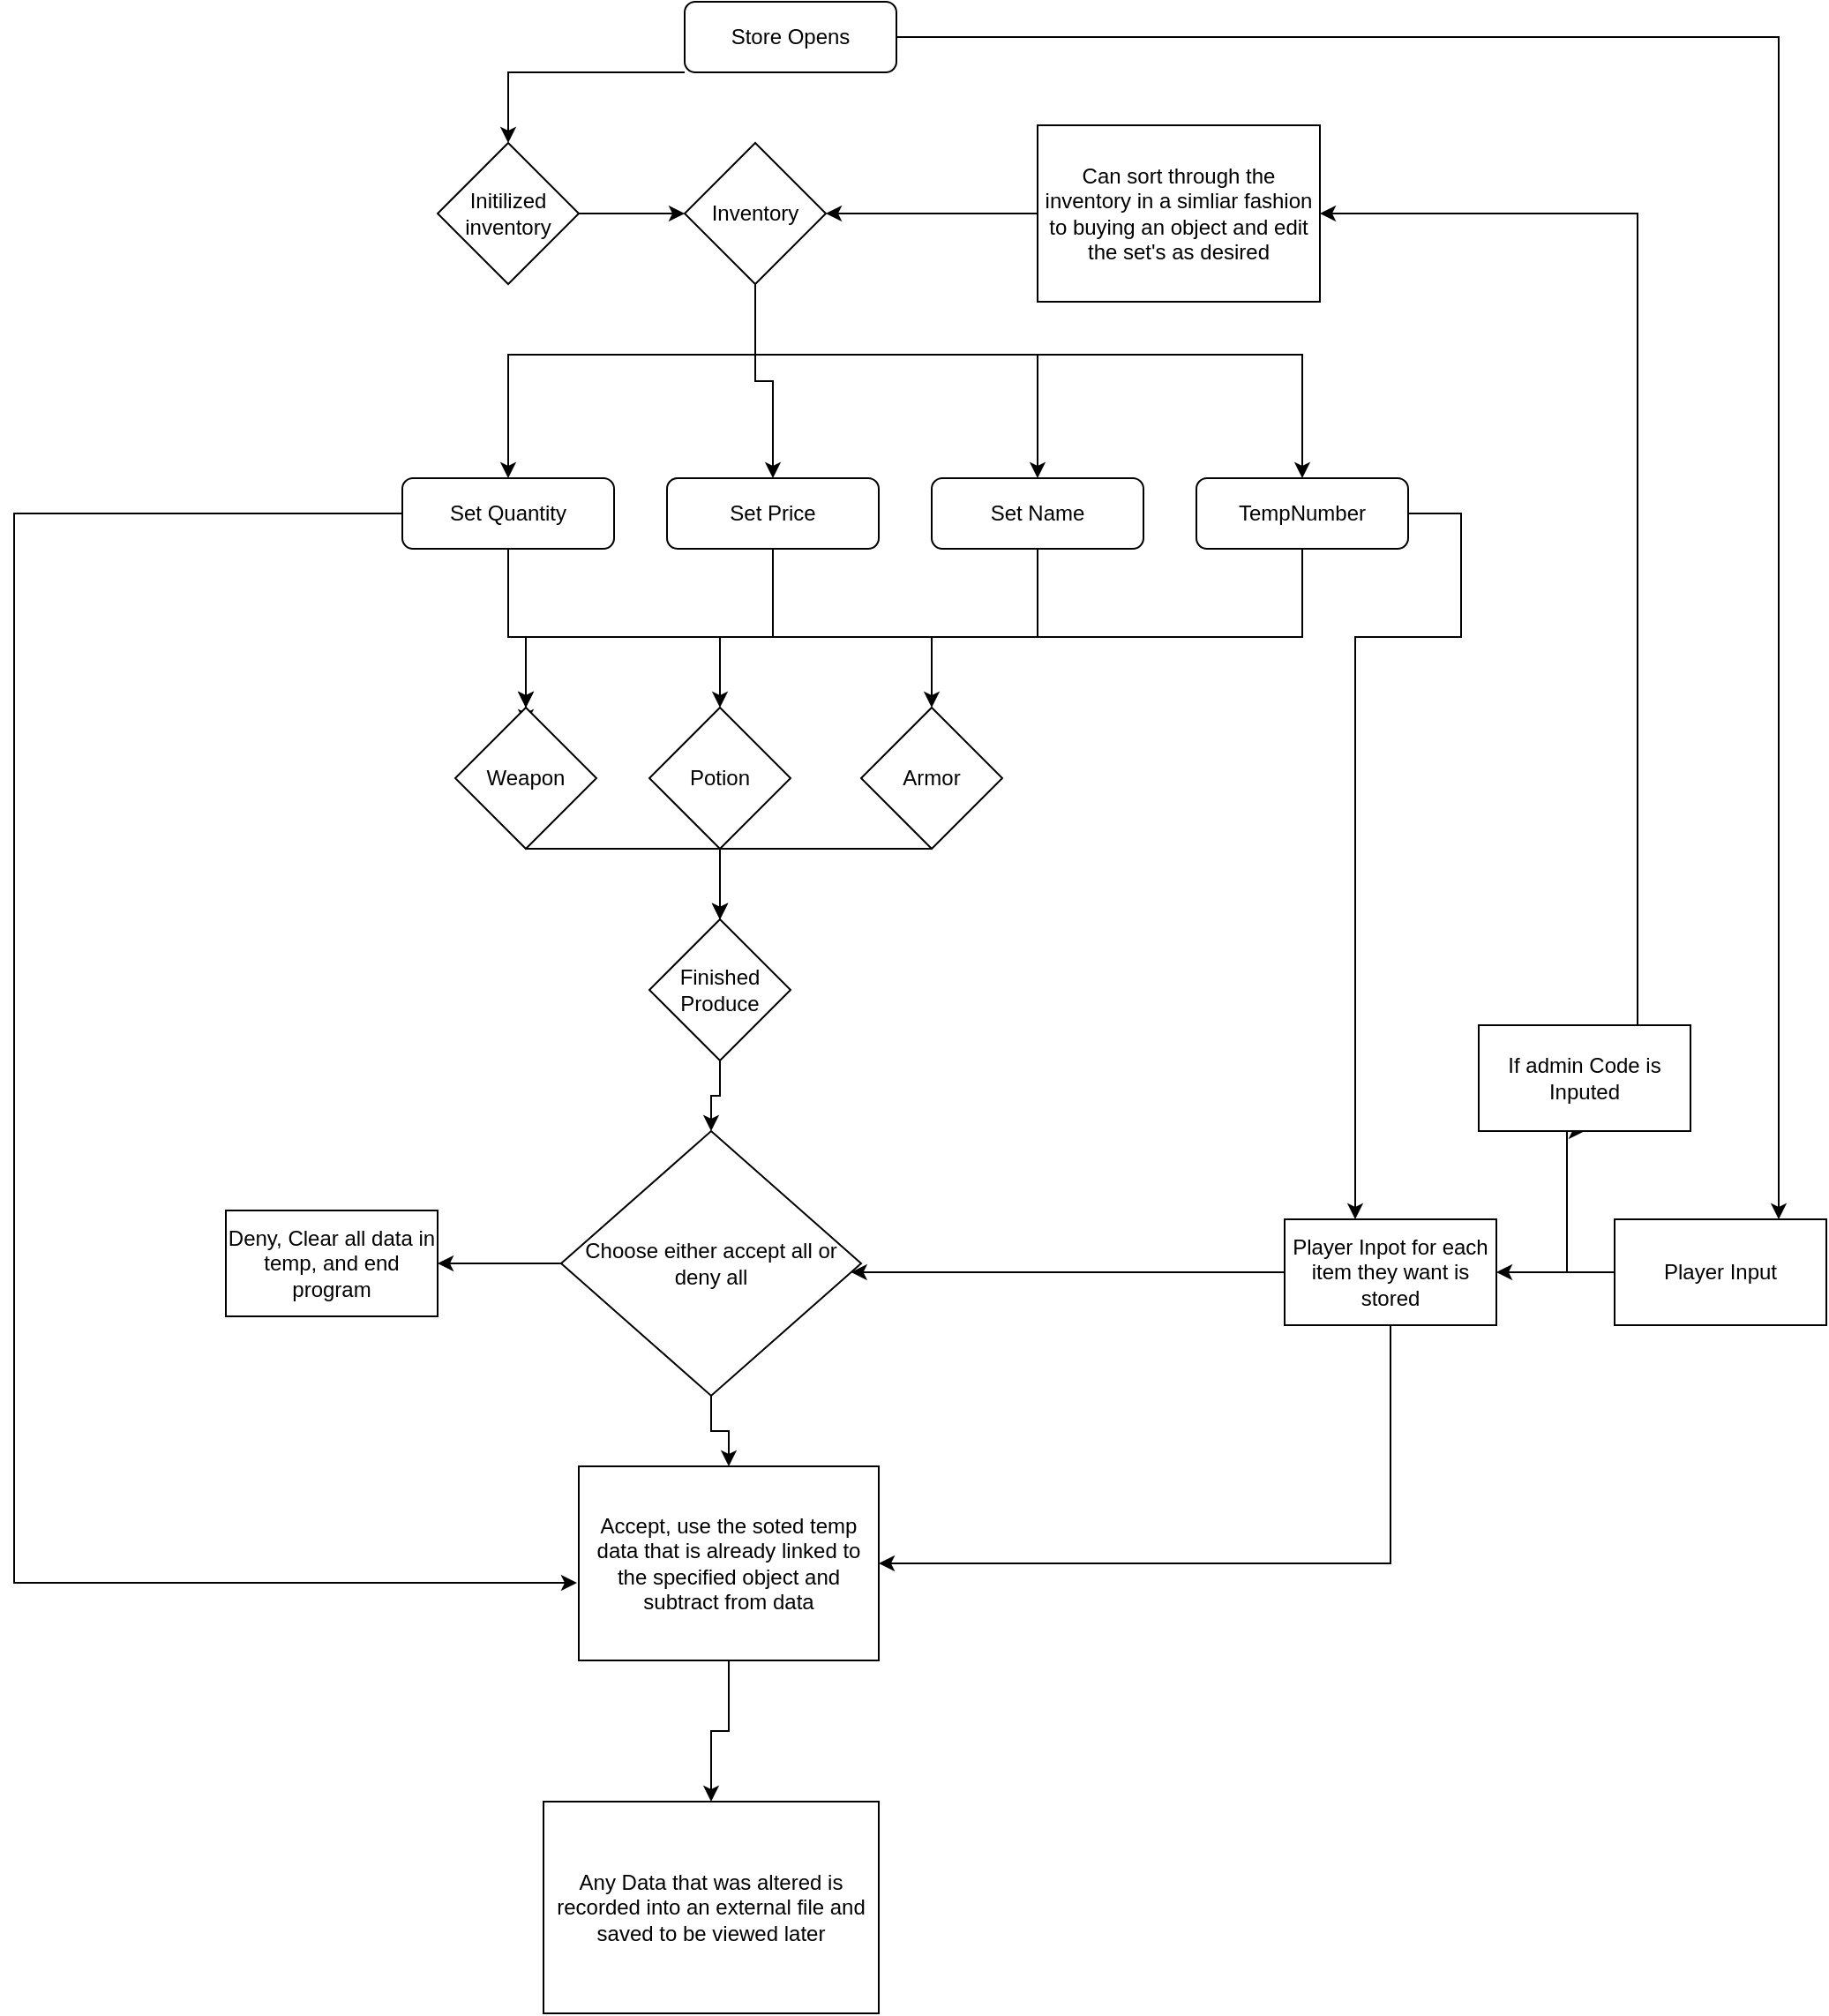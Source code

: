 <mxfile version="26.0.16">
  <diagram id="C5RBs43oDa-KdzZeNtuy" name="Page-1">
    <mxGraphModel dx="2261" dy="844" grid="1" gridSize="10" guides="1" tooltips="1" connect="1" arrows="1" fold="1" page="1" pageScale="1" pageWidth="827" pageHeight="1169" math="0" shadow="0">
      <root>
        <mxCell id="WIyWlLk6GJQsqaUBKTNV-0" />
        <mxCell id="WIyWlLk6GJQsqaUBKTNV-1" parent="WIyWlLk6GJQsqaUBKTNV-0" />
        <mxCell id="nlBTBkDzDQeFi8UasMGt-0" style="edgeStyle=orthogonalEdgeStyle;rounded=0;orthogonalLoop=1;jettySize=auto;html=1;entryX=0.5;entryY=0;entryDx=0;entryDy=0;" parent="WIyWlLk6GJQsqaUBKTNV-1" source="WIyWlLk6GJQsqaUBKTNV-3" target="S-M0DaGKa0kBG_VYJ0_h-0" edge="1">
          <mxGeometry relative="1" as="geometry">
            <Array as="points">
              <mxPoint x="80" y="40" />
            </Array>
            <mxPoint x="240" y="120" as="targetPoint" />
          </mxGeometry>
        </mxCell>
        <mxCell id="cQCuIxsAm1h6pDY57uy_-7" style="edgeStyle=orthogonalEdgeStyle;rounded=0;orthogonalLoop=1;jettySize=auto;html=1;" parent="WIyWlLk6GJQsqaUBKTNV-1" source="WIyWlLk6GJQsqaUBKTNV-3" target="cQCuIxsAm1h6pDY57uy_-6" edge="1">
          <mxGeometry relative="1" as="geometry">
            <Array as="points">
              <mxPoint x="800" y="20" />
              <mxPoint x="800" y="720" />
            </Array>
          </mxGeometry>
        </mxCell>
        <mxCell id="WIyWlLk6GJQsqaUBKTNV-3" value="Store Opens" style="rounded=1;whiteSpace=wrap;html=1;fontSize=12;glass=0;strokeWidth=1;shadow=0;" parent="WIyWlLk6GJQsqaUBKTNV-1" vertex="1">
          <mxGeometry x="180" width="120" height="40" as="geometry" />
        </mxCell>
        <mxCell id="xdZxrkd829JprFAvH_f5-11" style="edgeStyle=orthogonalEdgeStyle;rounded=0;orthogonalLoop=1;jettySize=auto;html=1;" parent="WIyWlLk6GJQsqaUBKTNV-1" source="WIyWlLk6GJQsqaUBKTNV-7" target="cQCuIxsAm1h6pDY57uy_-2" edge="1">
          <mxGeometry relative="1" as="geometry">
            <Array as="points">
              <mxPoint x="380" y="360" />
              <mxPoint x="90" y="360" />
            </Array>
          </mxGeometry>
        </mxCell>
        <mxCell id="xdZxrkd829JprFAvH_f5-14" style="edgeStyle=orthogonalEdgeStyle;rounded=0;orthogonalLoop=1;jettySize=auto;html=1;" parent="WIyWlLk6GJQsqaUBKTNV-1" source="WIyWlLk6GJQsqaUBKTNV-7" target="cQCuIxsAm1h6pDY57uy_-0" edge="1">
          <mxGeometry relative="1" as="geometry">
            <Array as="points">
              <mxPoint x="380" y="360" />
              <mxPoint x="320" y="360" />
            </Array>
          </mxGeometry>
        </mxCell>
        <mxCell id="WIyWlLk6GJQsqaUBKTNV-7" value="Set Name" style="rounded=1;whiteSpace=wrap;html=1;fontSize=12;glass=0;strokeWidth=1;shadow=0;" parent="WIyWlLk6GJQsqaUBKTNV-1" vertex="1">
          <mxGeometry x="320" y="270" width="120" height="40" as="geometry" />
        </mxCell>
        <mxCell id="xdZxrkd829JprFAvH_f5-10" style="edgeStyle=orthogonalEdgeStyle;rounded=0;orthogonalLoop=1;jettySize=auto;html=1;" parent="WIyWlLk6GJQsqaUBKTNV-1" source="WIyWlLk6GJQsqaUBKTNV-11" edge="1">
          <mxGeometry relative="1" as="geometry">
            <mxPoint x="90" y="410" as="targetPoint" />
            <Array as="points">
              <mxPoint x="230" y="360" />
              <mxPoint x="91" y="360" />
            </Array>
          </mxGeometry>
        </mxCell>
        <mxCell id="WIyWlLk6GJQsqaUBKTNV-11" value="Set Quantity" style="rounded=1;whiteSpace=wrap;html=1;fontSize=12;glass=0;strokeWidth=1;shadow=0;" parent="WIyWlLk6GJQsqaUBKTNV-1" vertex="1">
          <mxGeometry x="20" y="270" width="120" height="40" as="geometry" />
        </mxCell>
        <mxCell id="xdZxrkd829JprFAvH_f5-18" style="edgeStyle=orthogonalEdgeStyle;rounded=0;orthogonalLoop=1;jettySize=auto;html=1;" parent="WIyWlLk6GJQsqaUBKTNV-1" source="WIyWlLk6GJQsqaUBKTNV-12" target="cQCuIxsAm1h6pDY57uy_-1" edge="1">
          <mxGeometry relative="1" as="geometry">
            <Array as="points">
              <mxPoint x="230" y="360" />
              <mxPoint x="200" y="360" />
            </Array>
          </mxGeometry>
        </mxCell>
        <mxCell id="WIyWlLk6GJQsqaUBKTNV-12" value="Set Price" style="rounded=1;whiteSpace=wrap;html=1;fontSize=12;glass=0;strokeWidth=1;shadow=0;" parent="WIyWlLk6GJQsqaUBKTNV-1" vertex="1">
          <mxGeometry x="170" y="270" width="120" height="40" as="geometry" />
        </mxCell>
        <mxCell id="xdZxrkd829JprFAvH_f5-22" style="edgeStyle=orthogonalEdgeStyle;rounded=0;orthogonalLoop=1;jettySize=auto;html=1;entryX=0.5;entryY=0;entryDx=0;entryDy=0;" parent="WIyWlLk6GJQsqaUBKTNV-1" source="nlBTBkDzDQeFi8UasMGt-33" target="xdZxrkd829JprFAvH_f5-20" edge="1">
          <mxGeometry relative="1" as="geometry" />
        </mxCell>
        <mxCell id="nlBTBkDzDQeFi8UasMGt-33" value="Finished Produce" style="rhombus;whiteSpace=wrap;html=1;" parent="WIyWlLk6GJQsqaUBKTNV-1" vertex="1">
          <mxGeometry x="160" y="520" width="80" height="80" as="geometry" />
        </mxCell>
        <mxCell id="xdZxrkd829JprFAvH_f5-15" style="edgeStyle=orthogonalEdgeStyle;rounded=0;orthogonalLoop=1;jettySize=auto;html=1;entryX=0.5;entryY=0;entryDx=0;entryDy=0;" parent="WIyWlLk6GJQsqaUBKTNV-1" source="cQCuIxsAm1h6pDY57uy_-0" target="nlBTBkDzDQeFi8UasMGt-33" edge="1">
          <mxGeometry relative="1" as="geometry">
            <Array as="points">
              <mxPoint x="200" y="480" />
            </Array>
          </mxGeometry>
        </mxCell>
        <mxCell id="cQCuIxsAm1h6pDY57uy_-0" value="Armor" style="rhombus;whiteSpace=wrap;html=1;" parent="WIyWlLk6GJQsqaUBKTNV-1" vertex="1">
          <mxGeometry x="280" y="400" width="80" height="80" as="geometry" />
        </mxCell>
        <mxCell id="xdZxrkd829JprFAvH_f5-17" style="edgeStyle=orthogonalEdgeStyle;rounded=0;orthogonalLoop=1;jettySize=auto;html=1;entryX=0.5;entryY=0;entryDx=0;entryDy=0;" parent="WIyWlLk6GJQsqaUBKTNV-1" source="cQCuIxsAm1h6pDY57uy_-1" target="nlBTBkDzDQeFi8UasMGt-33" edge="1">
          <mxGeometry relative="1" as="geometry" />
        </mxCell>
        <mxCell id="cQCuIxsAm1h6pDY57uy_-1" value="Potion" style="rhombus;whiteSpace=wrap;html=1;" parent="WIyWlLk6GJQsqaUBKTNV-1" vertex="1">
          <mxGeometry x="160" y="400" width="80" height="80" as="geometry" />
        </mxCell>
        <mxCell id="xdZxrkd829JprFAvH_f5-16" style="edgeStyle=orthogonalEdgeStyle;rounded=0;orthogonalLoop=1;jettySize=auto;html=1;" parent="WIyWlLk6GJQsqaUBKTNV-1" source="cQCuIxsAm1h6pDY57uy_-2" target="nlBTBkDzDQeFi8UasMGt-33" edge="1">
          <mxGeometry relative="1" as="geometry">
            <Array as="points">
              <mxPoint x="200" y="480" />
            </Array>
          </mxGeometry>
        </mxCell>
        <mxCell id="cQCuIxsAm1h6pDY57uy_-2" value="Weapon" style="rhombus;whiteSpace=wrap;html=1;" parent="WIyWlLk6GJQsqaUBKTNV-1" vertex="1">
          <mxGeometry x="50" y="400" width="80" height="80" as="geometry" />
        </mxCell>
        <mxCell id="xdZxrkd829JprFAvH_f5-5" style="edgeStyle=orthogonalEdgeStyle;rounded=0;orthogonalLoop=1;jettySize=auto;html=1;entryX=1;entryY=0.5;entryDx=0;entryDy=0;" parent="WIyWlLk6GJQsqaUBKTNV-1" source="cQCuIxsAm1h6pDY57uy_-6" target="xdZxrkd829JprFAvH_f5-4" edge="1">
          <mxGeometry relative="1" as="geometry" />
        </mxCell>
        <mxCell id="S-M0DaGKa0kBG_VYJ0_h-8" style="edgeStyle=orthogonalEdgeStyle;rounded=0;orthogonalLoop=1;jettySize=auto;html=1;entryX=0.5;entryY=1;entryDx=0;entryDy=0;" edge="1" parent="WIyWlLk6GJQsqaUBKTNV-1" source="cQCuIxsAm1h6pDY57uy_-6" target="S-M0DaGKa0kBG_VYJ0_h-7">
          <mxGeometry relative="1" as="geometry">
            <Array as="points">
              <mxPoint x="680" y="720" />
            </Array>
          </mxGeometry>
        </mxCell>
        <mxCell id="cQCuIxsAm1h6pDY57uy_-6" value="Player Input" style="rounded=0;whiteSpace=wrap;html=1;" parent="WIyWlLk6GJQsqaUBKTNV-1" vertex="1">
          <mxGeometry x="707" y="690" width="120" height="60" as="geometry" />
        </mxCell>
        <mxCell id="xdZxrkd829JprFAvH_f5-6" style="edgeStyle=orthogonalEdgeStyle;rounded=0;orthogonalLoop=1;jettySize=auto;html=1;" parent="WIyWlLk6GJQsqaUBKTNV-1" source="xdZxrkd829JprFAvH_f5-1" target="xdZxrkd829JprFAvH_f5-4" edge="1">
          <mxGeometry relative="1" as="geometry">
            <Array as="points">
              <mxPoint x="620" y="290" />
              <mxPoint x="620" y="360" />
              <mxPoint x="560" y="360" />
            </Array>
          </mxGeometry>
        </mxCell>
        <mxCell id="xdZxrkd829JprFAvH_f5-12" style="edgeStyle=orthogonalEdgeStyle;rounded=0;orthogonalLoop=1;jettySize=auto;html=1;" parent="WIyWlLk6GJQsqaUBKTNV-1" source="xdZxrkd829JprFAvH_f5-1" target="cQCuIxsAm1h6pDY57uy_-2" edge="1">
          <mxGeometry relative="1" as="geometry">
            <Array as="points">
              <mxPoint x="530" y="360" />
              <mxPoint x="90" y="360" />
            </Array>
          </mxGeometry>
        </mxCell>
        <mxCell id="xdZxrkd829JprFAvH_f5-1" value="TempNumber" style="rounded=1;whiteSpace=wrap;html=1;fontSize=12;glass=0;strokeWidth=1;shadow=0;" parent="WIyWlLk6GJQsqaUBKTNV-1" vertex="1">
          <mxGeometry x="470" y="270" width="120" height="40" as="geometry" />
        </mxCell>
        <mxCell id="xdZxrkd829JprFAvH_f5-21" style="edgeStyle=orthogonalEdgeStyle;rounded=0;orthogonalLoop=1;jettySize=auto;html=1;" parent="WIyWlLk6GJQsqaUBKTNV-1" source="xdZxrkd829JprFAvH_f5-4" target="xdZxrkd829JprFAvH_f5-20" edge="1">
          <mxGeometry relative="1" as="geometry">
            <Array as="points">
              <mxPoint x="360" y="720" />
              <mxPoint x="360" y="720" />
            </Array>
          </mxGeometry>
        </mxCell>
        <mxCell id="xdZxrkd829JprFAvH_f5-28" style="edgeStyle=orthogonalEdgeStyle;rounded=0;orthogonalLoop=1;jettySize=auto;html=1;" parent="WIyWlLk6GJQsqaUBKTNV-1" source="xdZxrkd829JprFAvH_f5-4" target="xdZxrkd829JprFAvH_f5-25" edge="1">
          <mxGeometry relative="1" as="geometry">
            <Array as="points">
              <mxPoint x="580" y="885" />
            </Array>
          </mxGeometry>
        </mxCell>
        <mxCell id="xdZxrkd829JprFAvH_f5-4" value="Player Inpot for each item they want is stored" style="rounded=0;whiteSpace=wrap;html=1;" parent="WIyWlLk6GJQsqaUBKTNV-1" vertex="1">
          <mxGeometry x="520" y="690" width="120" height="60" as="geometry" />
        </mxCell>
        <mxCell id="xdZxrkd829JprFAvH_f5-24" style="edgeStyle=orthogonalEdgeStyle;rounded=0;orthogonalLoop=1;jettySize=auto;html=1;entryX=1;entryY=0.5;entryDx=0;entryDy=0;" parent="WIyWlLk6GJQsqaUBKTNV-1" source="xdZxrkd829JprFAvH_f5-20" target="xdZxrkd829JprFAvH_f5-23" edge="1">
          <mxGeometry relative="1" as="geometry" />
        </mxCell>
        <mxCell id="xdZxrkd829JprFAvH_f5-27" style="edgeStyle=orthogonalEdgeStyle;rounded=0;orthogonalLoop=1;jettySize=auto;html=1;" parent="WIyWlLk6GJQsqaUBKTNV-1" source="xdZxrkd829JprFAvH_f5-20" target="xdZxrkd829JprFAvH_f5-25" edge="1">
          <mxGeometry relative="1" as="geometry" />
        </mxCell>
        <mxCell id="xdZxrkd829JprFAvH_f5-20" value="Choose either accept all or deny all" style="rhombus;whiteSpace=wrap;html=1;" parent="WIyWlLk6GJQsqaUBKTNV-1" vertex="1">
          <mxGeometry x="110" y="640" width="170" height="150" as="geometry" />
        </mxCell>
        <mxCell id="xdZxrkd829JprFAvH_f5-23" value="Deny, Clear all data in temp, and end program" style="rounded=0;whiteSpace=wrap;html=1;" parent="WIyWlLk6GJQsqaUBKTNV-1" vertex="1">
          <mxGeometry x="-80" y="685" width="120" height="60" as="geometry" />
        </mxCell>
        <mxCell id="xdZxrkd829JprFAvH_f5-30" style="edgeStyle=orthogonalEdgeStyle;rounded=0;orthogonalLoop=1;jettySize=auto;html=1;" parent="WIyWlLk6GJQsqaUBKTNV-1" source="xdZxrkd829JprFAvH_f5-25" target="xdZxrkd829JprFAvH_f5-29" edge="1">
          <mxGeometry relative="1" as="geometry" />
        </mxCell>
        <mxCell id="xdZxrkd829JprFAvH_f5-25" value="Accept, use the soted temp data that is already linked to the specified object and subtract from data" style="rounded=0;whiteSpace=wrap;html=1;" parent="WIyWlLk6GJQsqaUBKTNV-1" vertex="1">
          <mxGeometry x="120" y="830" width="170" height="110" as="geometry" />
        </mxCell>
        <mxCell id="xdZxrkd829JprFAvH_f5-26" style="edgeStyle=orthogonalEdgeStyle;rounded=0;orthogonalLoop=1;jettySize=auto;html=1;entryX=-0.006;entryY=0.6;entryDx=0;entryDy=0;entryPerimeter=0;" parent="WIyWlLk6GJQsqaUBKTNV-1" source="WIyWlLk6GJQsqaUBKTNV-11" target="xdZxrkd829JprFAvH_f5-25" edge="1">
          <mxGeometry relative="1" as="geometry">
            <Array as="points">
              <mxPoint x="-200" y="290" />
              <mxPoint x="-200" y="896" />
            </Array>
          </mxGeometry>
        </mxCell>
        <mxCell id="xdZxrkd829JprFAvH_f5-29" value="Any Data that was altered is recorded into an external file and saved to be viewed later" style="rounded=0;whiteSpace=wrap;html=1;" parent="WIyWlLk6GJQsqaUBKTNV-1" vertex="1">
          <mxGeometry x="100" y="1020" width="190" height="120" as="geometry" />
        </mxCell>
        <mxCell id="S-M0DaGKa0kBG_VYJ0_h-2" style="edgeStyle=orthogonalEdgeStyle;rounded=0;orthogonalLoop=1;jettySize=auto;html=1;entryX=0;entryY=0.5;entryDx=0;entryDy=0;" edge="1" parent="WIyWlLk6GJQsqaUBKTNV-1" source="S-M0DaGKa0kBG_VYJ0_h-0" target="S-M0DaGKa0kBG_VYJ0_h-1">
          <mxGeometry relative="1" as="geometry" />
        </mxCell>
        <mxCell id="S-M0DaGKa0kBG_VYJ0_h-0" value="Initilized inventory" style="rhombus;whiteSpace=wrap;html=1;" vertex="1" parent="WIyWlLk6GJQsqaUBKTNV-1">
          <mxGeometry x="40" y="80" width="80" height="80" as="geometry" />
        </mxCell>
        <mxCell id="S-M0DaGKa0kBG_VYJ0_h-12" style="edgeStyle=orthogonalEdgeStyle;rounded=0;orthogonalLoop=1;jettySize=auto;html=1;" edge="1" parent="WIyWlLk6GJQsqaUBKTNV-1" source="S-M0DaGKa0kBG_VYJ0_h-1" target="WIyWlLk6GJQsqaUBKTNV-11">
          <mxGeometry relative="1" as="geometry">
            <Array as="points">
              <mxPoint x="220" y="200" />
              <mxPoint x="80" y="200" />
            </Array>
          </mxGeometry>
        </mxCell>
        <mxCell id="S-M0DaGKa0kBG_VYJ0_h-13" style="edgeStyle=orthogonalEdgeStyle;rounded=0;orthogonalLoop=1;jettySize=auto;html=1;" edge="1" parent="WIyWlLk6GJQsqaUBKTNV-1" source="S-M0DaGKa0kBG_VYJ0_h-1" target="WIyWlLk6GJQsqaUBKTNV-12">
          <mxGeometry relative="1" as="geometry" />
        </mxCell>
        <mxCell id="S-M0DaGKa0kBG_VYJ0_h-14" style="edgeStyle=orthogonalEdgeStyle;rounded=0;orthogonalLoop=1;jettySize=auto;html=1;entryX=0.5;entryY=0;entryDx=0;entryDy=0;" edge="1" parent="WIyWlLk6GJQsqaUBKTNV-1" source="S-M0DaGKa0kBG_VYJ0_h-1" target="WIyWlLk6GJQsqaUBKTNV-7">
          <mxGeometry relative="1" as="geometry">
            <Array as="points">
              <mxPoint x="220" y="200" />
              <mxPoint x="380" y="200" />
            </Array>
          </mxGeometry>
        </mxCell>
        <mxCell id="S-M0DaGKa0kBG_VYJ0_h-15" style="edgeStyle=orthogonalEdgeStyle;rounded=0;orthogonalLoop=1;jettySize=auto;html=1;" edge="1" parent="WIyWlLk6GJQsqaUBKTNV-1" source="S-M0DaGKa0kBG_VYJ0_h-1" target="xdZxrkd829JprFAvH_f5-1">
          <mxGeometry relative="1" as="geometry">
            <Array as="points">
              <mxPoint x="220" y="200" />
              <mxPoint x="530" y="200" />
            </Array>
          </mxGeometry>
        </mxCell>
        <mxCell id="S-M0DaGKa0kBG_VYJ0_h-1" value="Inventory" style="rhombus;whiteSpace=wrap;html=1;" vertex="1" parent="WIyWlLk6GJQsqaUBKTNV-1">
          <mxGeometry x="180" y="80" width="80" height="80" as="geometry" />
        </mxCell>
        <mxCell id="S-M0DaGKa0kBG_VYJ0_h-10" style="edgeStyle=orthogonalEdgeStyle;rounded=0;orthogonalLoop=1;jettySize=auto;html=1;entryX=1;entryY=0.5;entryDx=0;entryDy=0;" edge="1" parent="WIyWlLk6GJQsqaUBKTNV-1" source="S-M0DaGKa0kBG_VYJ0_h-7" target="S-M0DaGKa0kBG_VYJ0_h-9">
          <mxGeometry relative="1" as="geometry">
            <Array as="points">
              <mxPoint x="720" y="120" />
            </Array>
          </mxGeometry>
        </mxCell>
        <mxCell id="S-M0DaGKa0kBG_VYJ0_h-7" value="If admin Code is Inputed" style="rounded=0;whiteSpace=wrap;html=1;" vertex="1" parent="WIyWlLk6GJQsqaUBKTNV-1">
          <mxGeometry x="630" y="580" width="120" height="60" as="geometry" />
        </mxCell>
        <mxCell id="S-M0DaGKa0kBG_VYJ0_h-11" style="edgeStyle=orthogonalEdgeStyle;rounded=0;orthogonalLoop=1;jettySize=auto;html=1;entryX=1;entryY=0.5;entryDx=0;entryDy=0;" edge="1" parent="WIyWlLk6GJQsqaUBKTNV-1" source="S-M0DaGKa0kBG_VYJ0_h-9" target="S-M0DaGKa0kBG_VYJ0_h-1">
          <mxGeometry relative="1" as="geometry" />
        </mxCell>
        <mxCell id="S-M0DaGKa0kBG_VYJ0_h-9" value="Can sort through the inventory in a simliar fashion to buying an object and edit the set&#39;s as desired" style="rounded=0;whiteSpace=wrap;html=1;" vertex="1" parent="WIyWlLk6GJQsqaUBKTNV-1">
          <mxGeometry x="380" y="70" width="160" height="100" as="geometry" />
        </mxCell>
      </root>
    </mxGraphModel>
  </diagram>
</mxfile>
